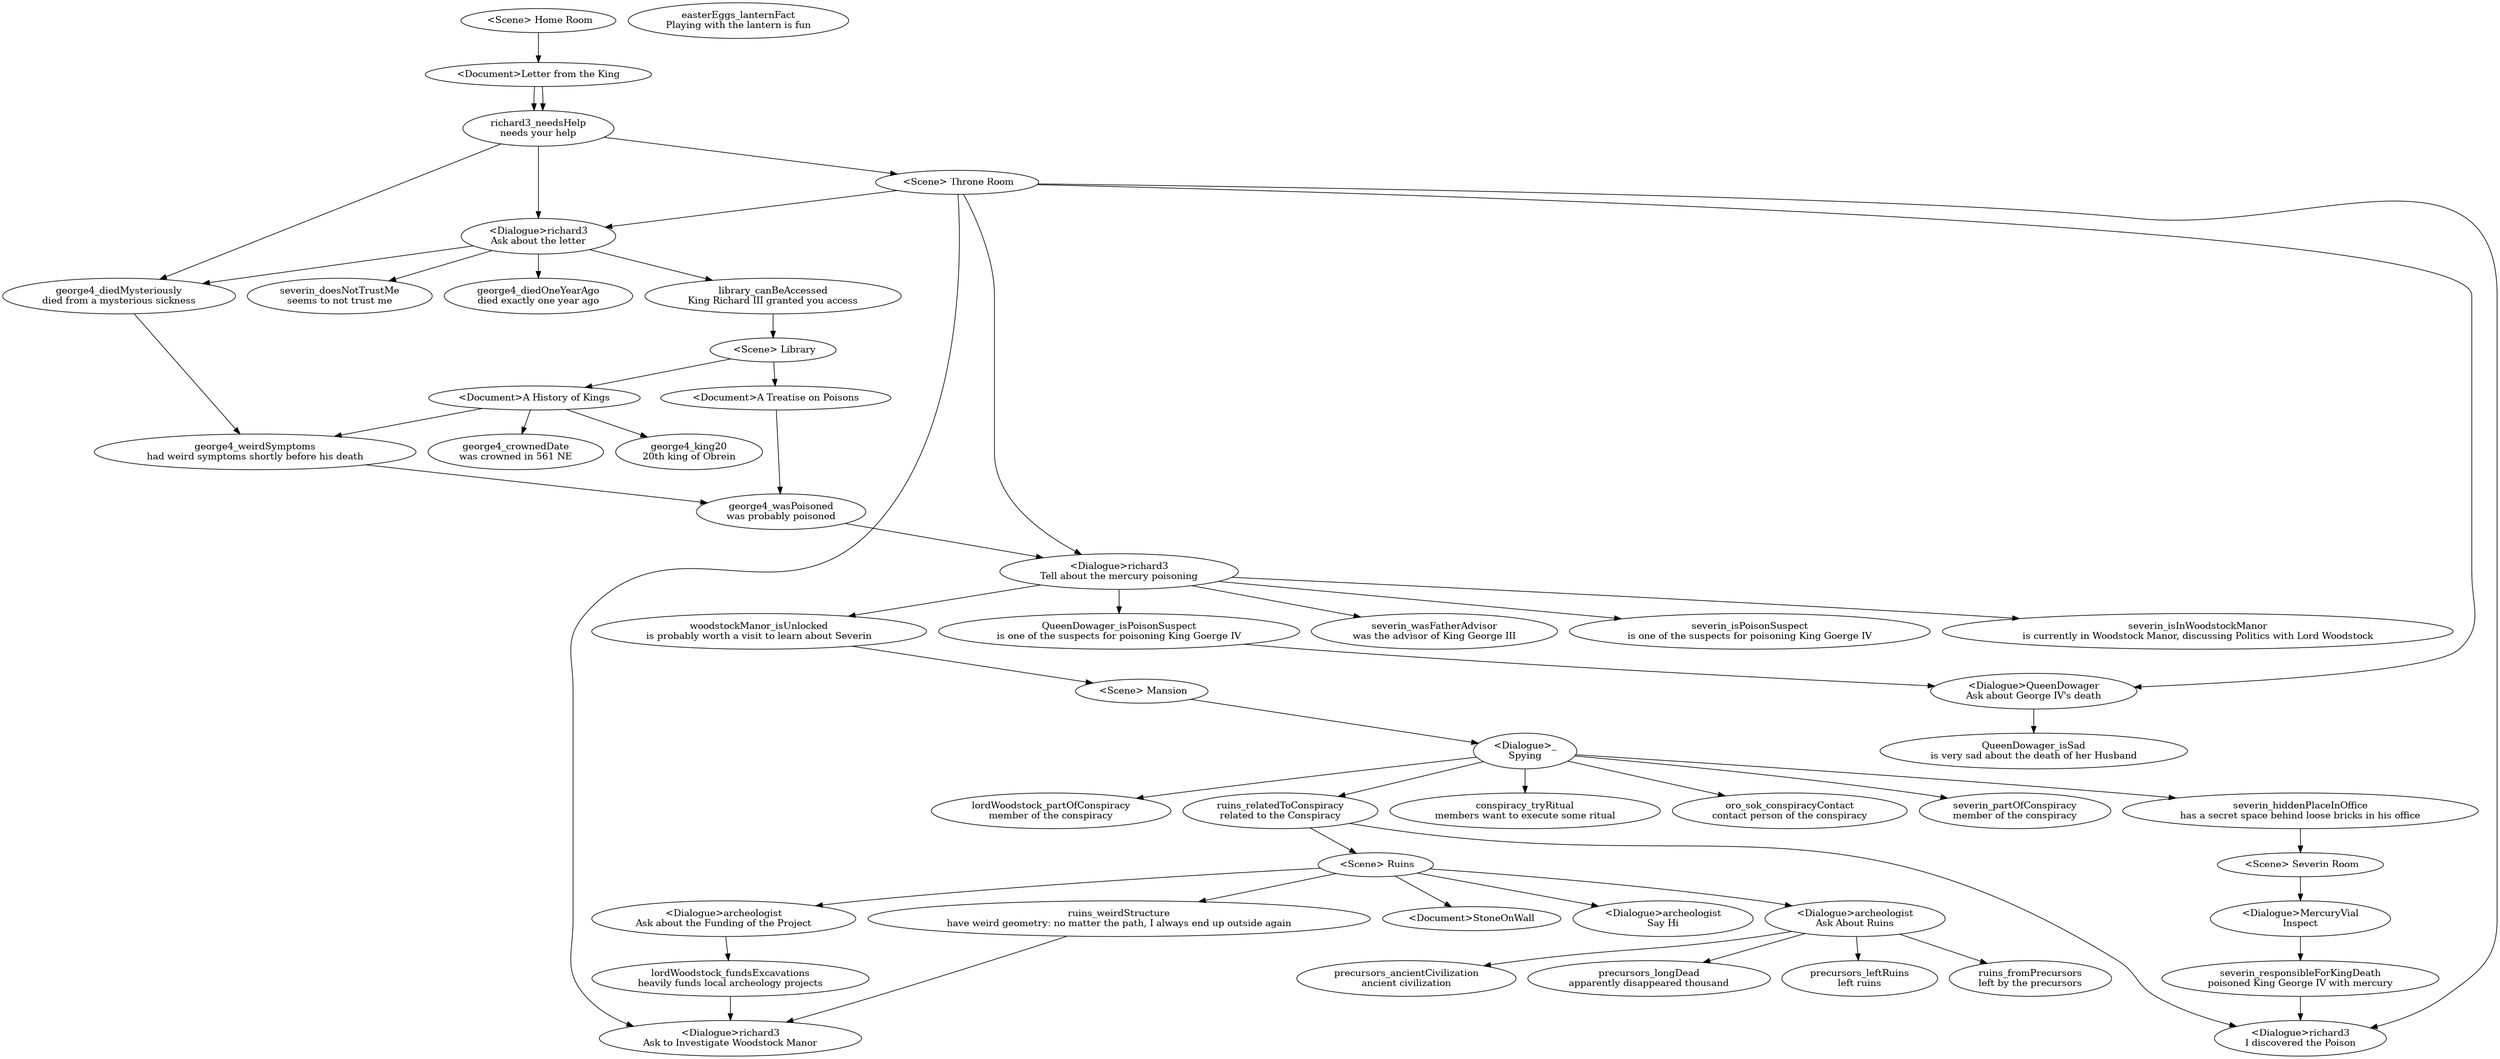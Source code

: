 @startuml
digraph facts {

richard3_needsHelp [label ="richard3_needsHelp\nneeds your help"]
george4_diedMysteriously [label ="george4_diedMysteriously\ndied from a mysterious sickness"]
george4_weirdSymptoms [label ="george4_weirdSymptoms\nhad weird symptoms shortly before his death"]
george4_wasPoisoned [label ="george4_wasPoisoned\nwas probably poisoned"]
george4_diedOneYearAgo [label ="george4_diedOneYearAgo\ndied exactly one year ago"]
george4_king20 [label ="george4_king20\n20th king of Obrein"]
george4_crownedDate [label ="george4_crownedDate\nwas crowned in 561 NE"]
severin_wasFatherAdvisor [label ="severin_wasFatherAdvisor\nwas the advisor of King George III"]
severin_isPoisonSuspect [label ="severin_isPoisonSuspect\nis one of the suspects for poisoning King Goerge IV"]
severin_isInWoodstockManor [label ="severin_isInWoodstockManor\nis currently in Woodstock Manor, discussing Politics with Lord Woodstock"]
severin_doesNotTrustMe [label ="severin_doesNotTrustMe\nseems to not trust me"]
severin_partOfConspiracy [label ="severin_partOfConspiracy\nmember of the conspiracy"]
severin_hiddenPlaceInOffice [label ="severin_hiddenPlaceInOffice\nhas a secret space behind loose bricks in his office"]
severin_responsibleForKingDeath [label ="severin_responsibleForKingDeath\npoisoned King George IV with mercury"]
library_canBeAccessed [label ="library_canBeAccessed\nKing Richard III granted you access"]
easterEggs_lanternFact [label ="easterEggs_lanternFact\nPlaying with the lantern is fun"]
lordWoodstock_partOfConspiracy [label ="lordWoodstock_partOfConspiracy\nmember of the conspiracy"]
lordWoodstock_fundsExcavations [label ="lordWoodstock_fundsExcavations\nheavily funds local archeology projects"]
QueenDowager_isPoisonSuspect [label ="QueenDowager_isPoisonSuspect\nis one of the suspects for poisoning King Goerge IV"]
QueenDowager_isSad [label ="QueenDowager_isSad\nis very sad about the death of her Husband"]
woodstockManor_isUnlocked [label ="woodstockManor_isUnlocked\nis probably worth a visit to learn about Severin"]
ruins_relatedToConspiracy [label ="ruins_relatedToConspiracy\nrelated to the Conspiracy"]
ruins_fromPrecursors [label ="ruins_fromPrecursors\nleft by the precursors"]
ruins_weirdStructure [label ="ruins_weirdStructure\nhave weird geometry: no matter the path, I always end up outside again"]
conspiracy_tryRitual [label ="conspiracy_tryRitual\nmembers want to execute some ritual"]
oro_sok_conspiracyContact [label ="oro_sok_conspiracyContact\ncontact person of the conspiracy"]
precursors_ancientCivilization [label ="precursors_ancientCivilization\nancient civilization"]
precursors_longDead [label ="precursors_longDead\napparently disappeared thousand"]
precursors_leftRuins [label ="precursors_leftRuins\nleft ruins"]

richard3_needsHelp -> george4_diedMysteriously
george4_diedMysteriously -> george4_weirdSymptoms
george4_weirdSymptoms -> george4_wasPoisoned

Throne_Room [label = " <Scene> Throne Room"]
richard3_needsHelp -> Throne_Room
Library [label = " <Scene> Library"]
library_canBeAccessed -> Library
Home_Room [label = " <Scene> Home Room"]
Ruins [label = " <Scene> Ruins"]
ruins_relatedToConspiracy -> Ruins
Mansion [label = " <Scene> Mansion"]
woodstockManor_isUnlocked -> Mansion
Severin_Room [label = " <Scene> Severin Room"]
severin_hiddenPlaceInOffice -> Severin_Room

Throne_Room -> richard3_Tell_about_the_mercury_poisoning
richard3_Tell_about_the_mercury_poisoning [label ="<Dialogue>richard3\nTell about the mercury poisoning"]
george4_wasPoisoned -> richard3_Tell_about_the_mercury_poisoning
richard3_Tell_about_the_mercury_poisoning -> severin_isPoisonSuspect
richard3_Tell_about_the_mercury_poisoning -> QueenDowager_isPoisonSuspect
richard3_Tell_about_the_mercury_poisoning -> severin_wasFatherAdvisor
richard3_Tell_about_the_mercury_poisoning -> woodstockManor_isUnlocked
richard3_Tell_about_the_mercury_poisoning -> severin_isInWoodstockManor
Throne_Room -> richard3_Ask_about_the_letter
richard3_Ask_about_the_letter [label ="<Dialogue>richard3\nAsk about the letter"]
richard3_needsHelp -> richard3_Ask_about_the_letter
richard3_Ask_about_the_letter -> george4_diedOneYearAgo
richard3_Ask_about_the_letter -> george4_diedMysteriously
richard3_Ask_about_the_letter -> library_canBeAccessed
richard3_Ask_about_the_letter -> severin_doesNotTrustMe
Throne_Room -> richard3_I_discovered_the_Poison
richard3_I_discovered_the_Poison [label ="<Dialogue>richard3\nI discovered the Poison"]
severin_responsibleForKingDeath -> richard3_I_discovered_the_Poison
ruins_relatedToConspiracy -> richard3_I_discovered_the_Poison
Throne_Room -> richard3_Ask_to_Investigate_Woodstock_Manor
richard3_Ask_to_Investigate_Woodstock_Manor [label ="<Dialogue>richard3\nAsk to Investigate Woodstock Manor"]
ruins_weirdStructure -> richard3_Ask_to_Investigate_Woodstock_Manor
lordWoodstock_fundsExcavations -> richard3_Ask_to_Investigate_Woodstock_Manor
Throne_Room -> QueenDowager_Ask_about_George_IV_s_death
QueenDowager_Ask_about_George_IV_s_death [label ="<Dialogue>QueenDowager\nAsk about George IV's death"]
QueenDowager_isPoisonSuspect -> QueenDowager_Ask_about_George_IV_s_death
QueenDowager_Ask_about_George_IV_s_death -> QueenDowager_isSad
Library -> A_History_of_Kings
A_History_of_Kings [label ="<Document>A History of Kings"]
A_History_of_Kings -> george4_king20
A_History_of_Kings -> george4_crownedDate
A_History_of_Kings -> george4_weirdSymptoms
Library -> A_Treatise_on_Poisons
A_Treatise_on_Poisons [label ="<Document>A Treatise on Poisons"]
A_Treatise_on_Poisons -> george4_wasPoisoned
Home_Room -> Letter_from_the_King
Letter_from_the_King [label ="<Document>Letter from the King"]
Letter_from_the_King -> richard3_needsHelp
Letter_from_the_King -> richard3_needsHelp
Ruins -> archeologist_Say_Hi
archeologist_Say_Hi [label ="<Dialogue>archeologist\nSay Hi"]
Ruins -> archeologist_Ask_About_Ruins
archeologist_Ask_About_Ruins [label ="<Dialogue>archeologist\nAsk About Ruins"]
archeologist_Ask_About_Ruins -> precursors_ancientCivilization
archeologist_Ask_About_Ruins -> precursors_longDead
archeologist_Ask_About_Ruins -> precursors_leftRuins
archeologist_Ask_About_Ruins -> ruins_fromPrecursors
Ruins -> archeologist_Ask_about_the_Funding_of_the_Project
archeologist_Ask_about_the_Funding_of_the_Project [label ="<Dialogue>archeologist\nAsk about the Funding of the Project"]
archeologist_Ask_about_the_Funding_of_the_Project -> lordWoodstock_fundsExcavations
Ruins -> StoneOnWall
StoneOnWall [label ="<Document>StoneOnWall"]
Mansion -> __Spying
__Spying [label ="<Dialogue>_\nSpying"]
__Spying -> severin_hiddenPlaceInOffice
__Spying -> oro_sok_conspiracyContact
__Spying -> conspiracy_tryRitual
__Spying -> severin_partOfConspiracy
__Spying -> lordWoodstock_partOfConspiracy
__Spying -> ruins_relatedToConspiracy
Severin_Room -> MercuryVial_Inspect
MercuryVial_Inspect [label ="<Dialogue>MercuryVial\nInspect"]
MercuryVial_Inspect -> severin_responsibleForKingDeath

Ruins -> ruins_weirdStructure

}
@enduml